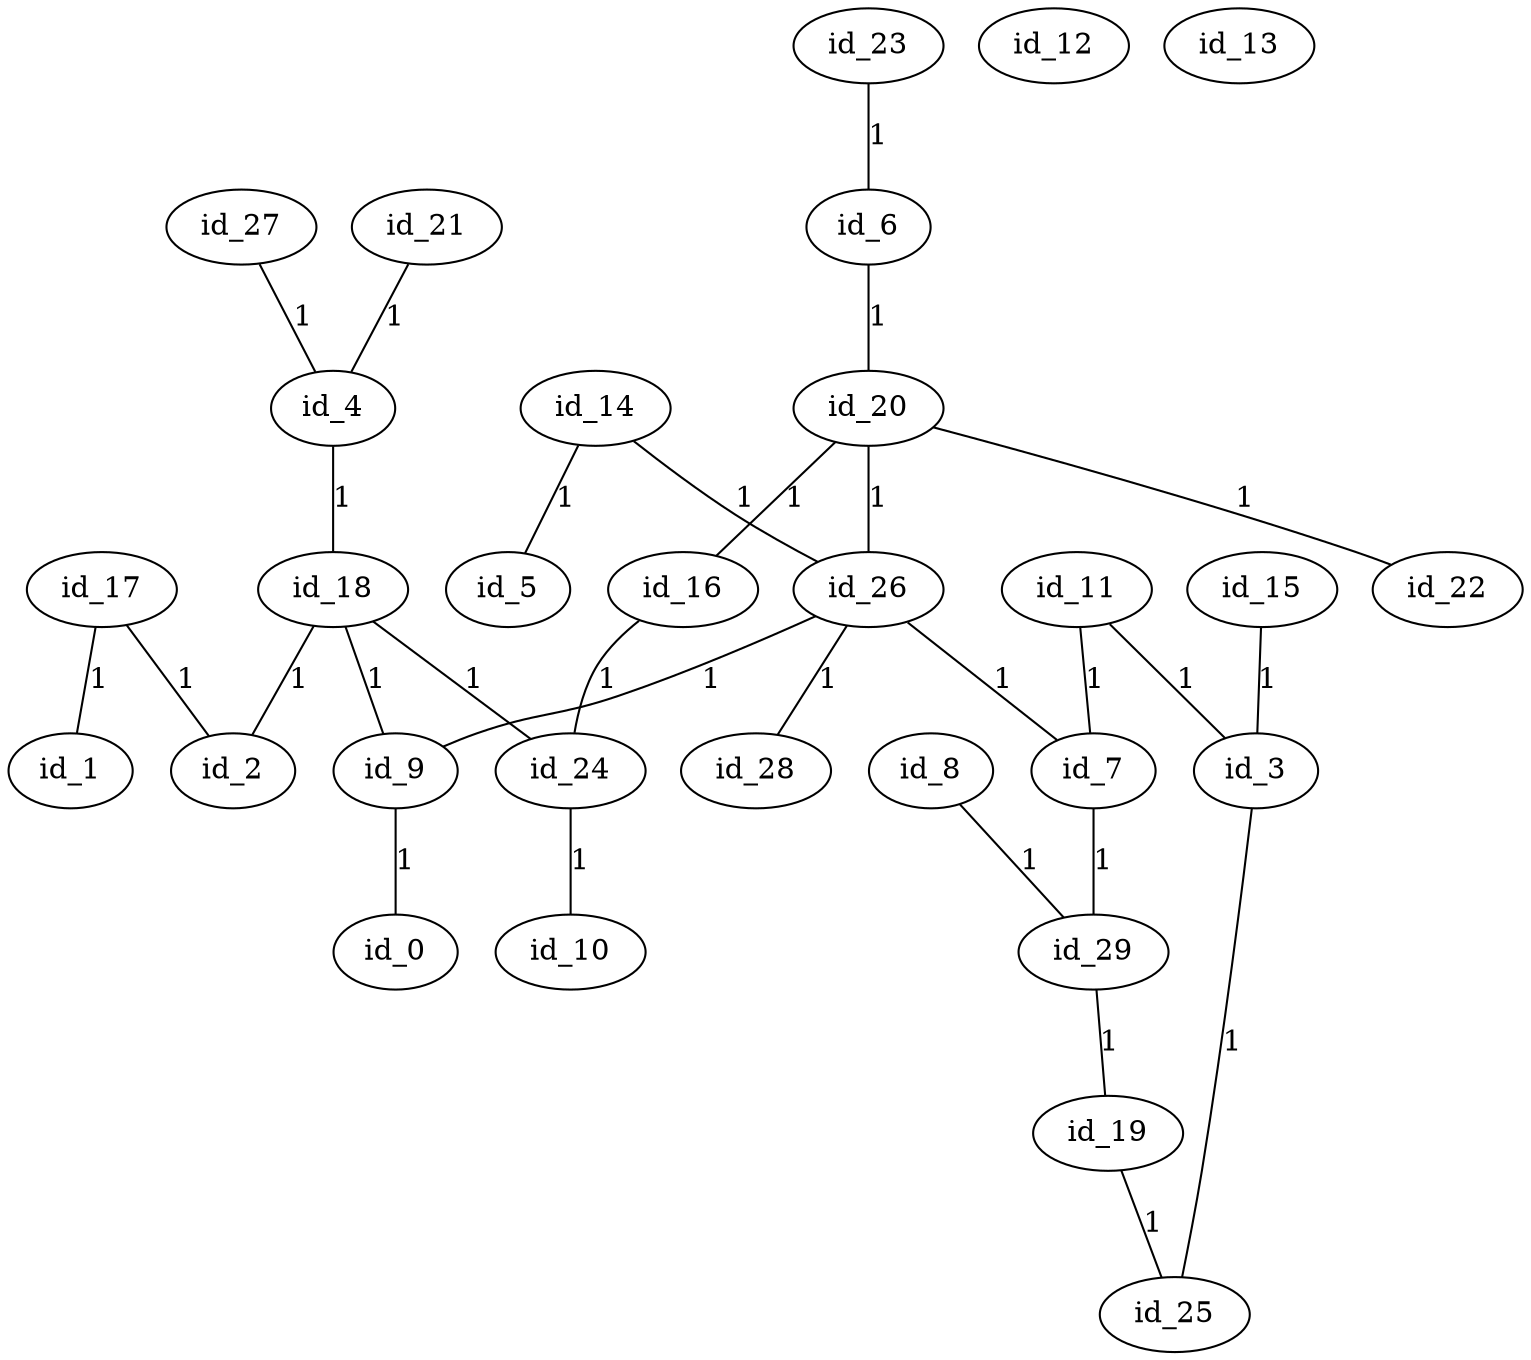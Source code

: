 graph GR{
id_0;
id_1;
id_2;
id_3;
id_4;
id_5;
id_6;
id_7;
id_8;
id_9;
id_10;
id_11;
id_12;
id_13;
id_14;
id_15;
id_16;
id_17;
id_18;
id_19;
id_20;
id_21;
id_22;
id_23;
id_24;
id_25;
id_26;
id_27;
id_28;
id_29;
id_20--id_22[label=1];
id_11--id_3[label=1];
id_4--id_18[label=1];
id_19--id_25[label=1];
id_20--id_16[label=1];
id_14--id_26[label=1];
id_26--id_28[label=1];
id_3--id_25[label=1];
id_18--id_24[label=1];
id_14--id_5[label=1];
id_11--id_7[label=1];
id_17--id_1[label=1];
id_15--id_3[label=1];
id_21--id_4[label=1];
id_23--id_6[label=1];
id_18--id_2[label=1];
id_17--id_2[label=1];
id_9--id_0[label=1];
id_20--id_26[label=1];
id_24--id_10[label=1];
id_27--id_4[label=1];
id_6--id_20[label=1];
id_26--id_7[label=1];
id_18--id_9[label=1];
id_8--id_29[label=1];
id_16--id_24[label=1];
id_29--id_19[label=1];
id_7--id_29[label=1];
id_26--id_9[label=1];
}